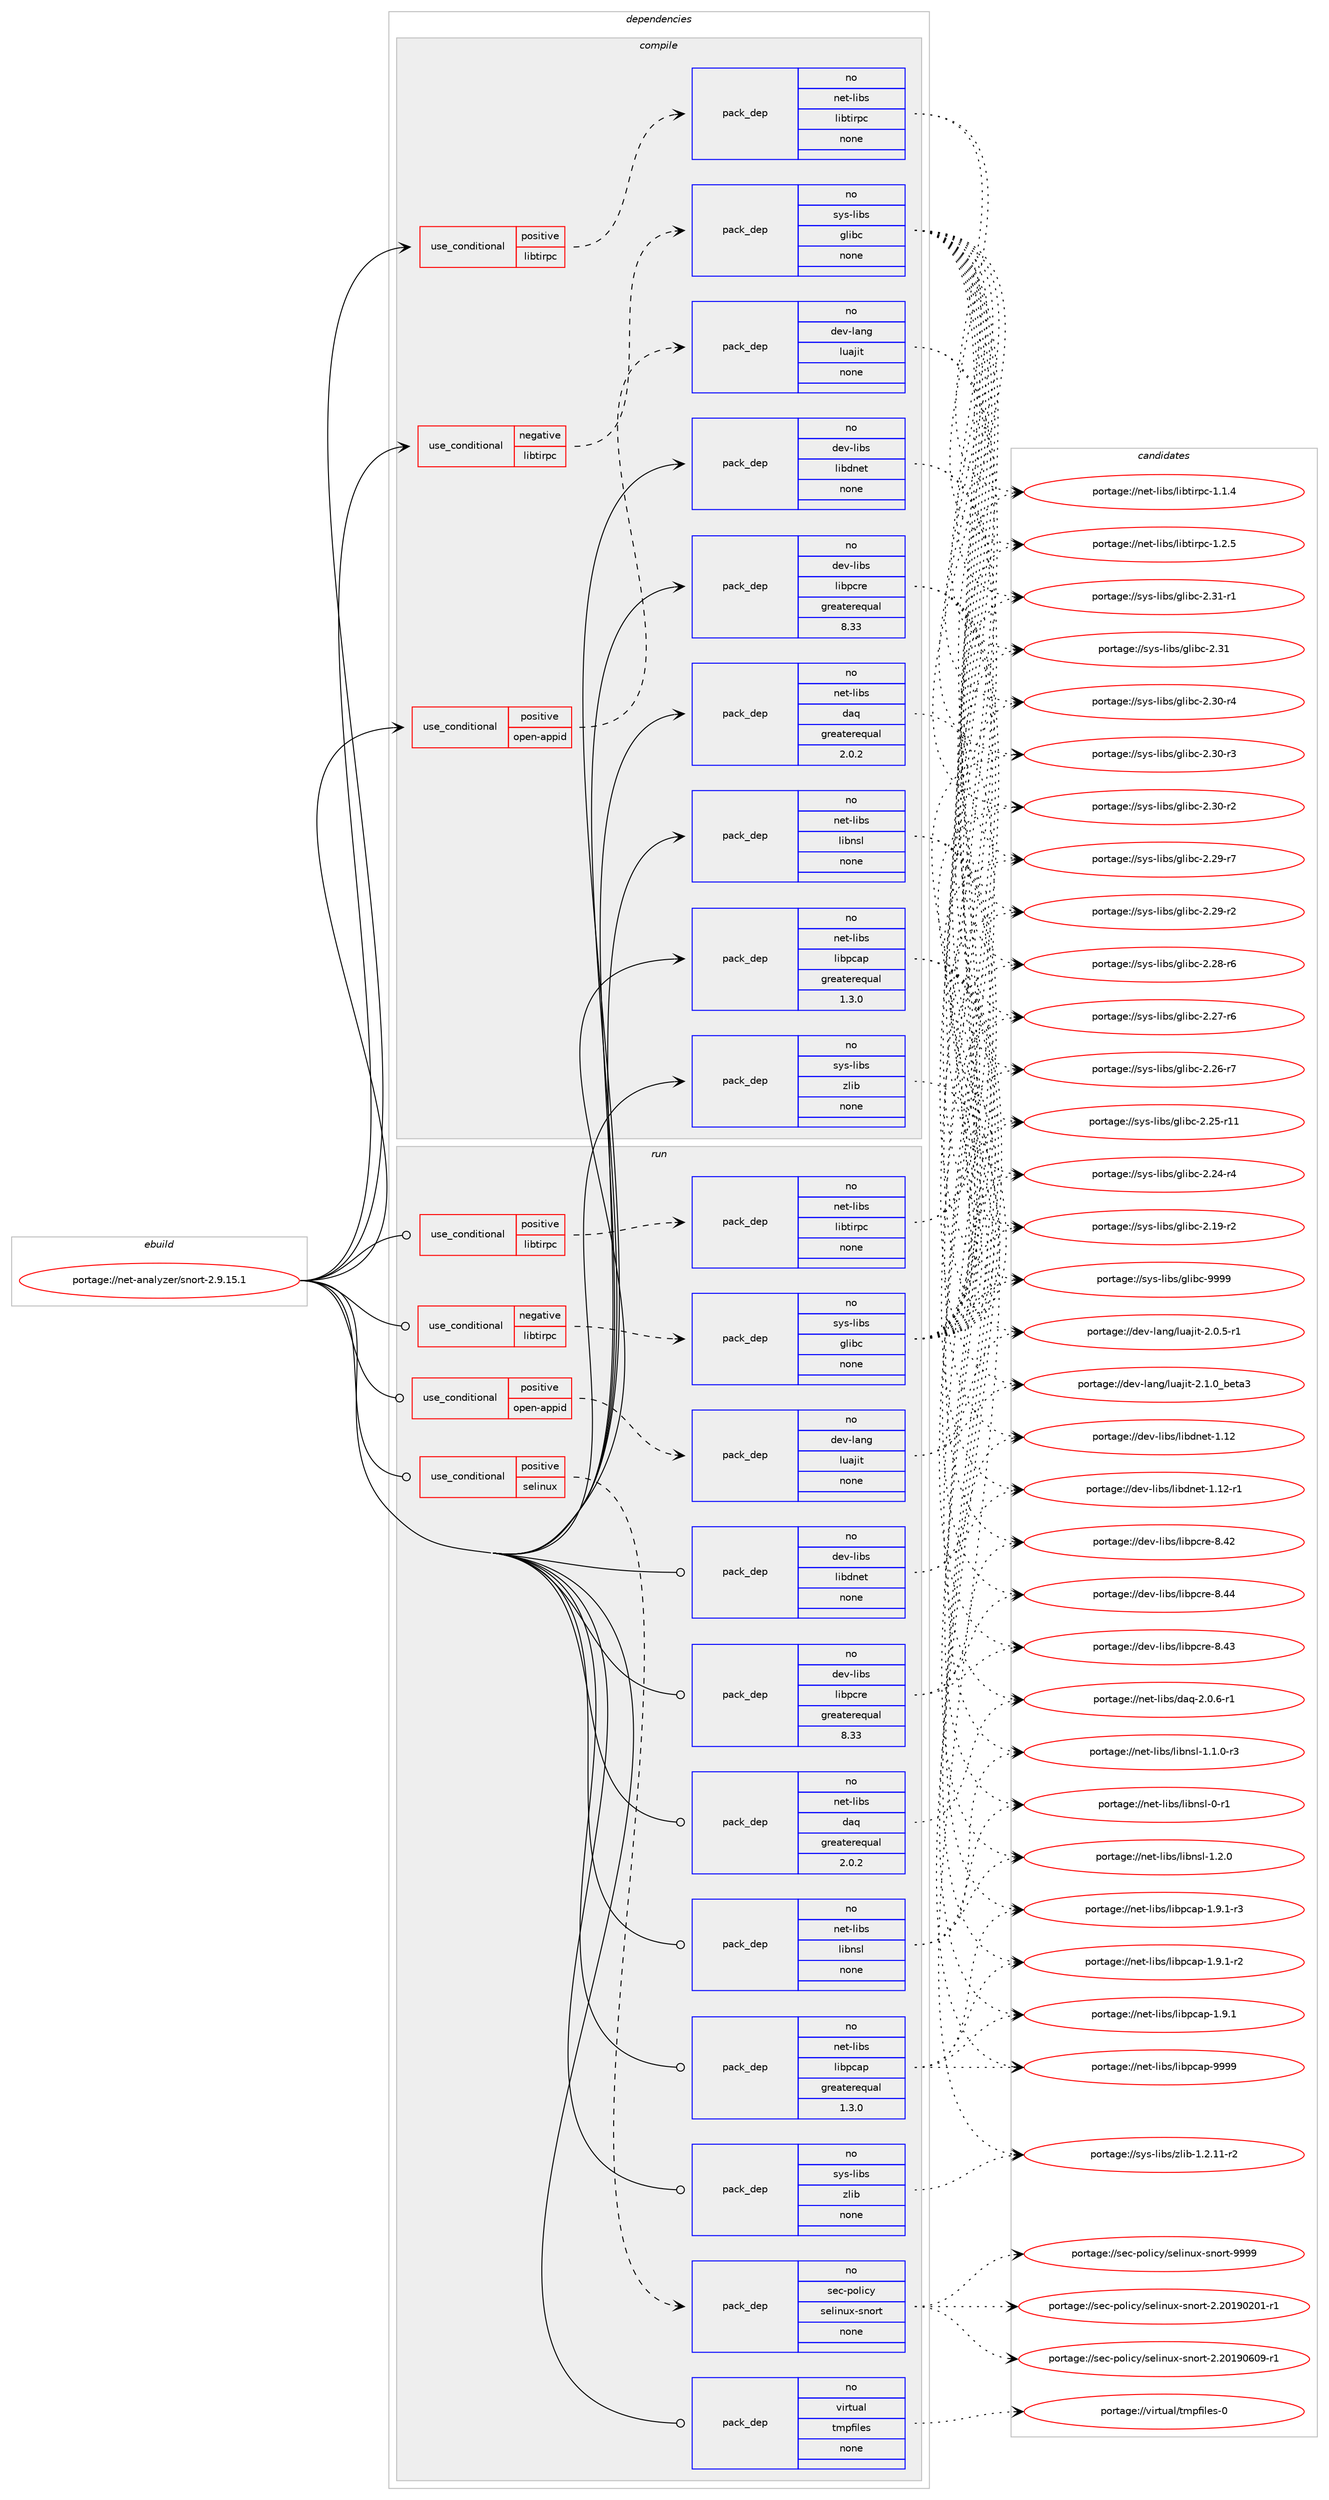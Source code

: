 digraph prolog {

# *************
# Graph options
# *************

newrank=true;
concentrate=true;
compound=true;
graph [rankdir=LR,fontname=Helvetica,fontsize=10,ranksep=1.5];#, ranksep=2.5, nodesep=0.2];
edge  [arrowhead=vee];
node  [fontname=Helvetica,fontsize=10];

# **********
# The ebuild
# **********

subgraph cluster_leftcol {
color=gray;
rank=same;
label=<<i>ebuild</i>>;
id [label="portage://net-analyzer/snort-2.9.15.1", color=red, width=4, href="../net-analyzer/snort-2.9.15.1.svg"];
}

# ****************
# The dependencies
# ****************

subgraph cluster_midcol {
color=gray;
label=<<i>dependencies</i>>;
subgraph cluster_compile {
fillcolor="#eeeeee";
style=filled;
label=<<i>compile</i>>;
subgraph cond22885 {
dependency99904 [label=<<TABLE BORDER="0" CELLBORDER="1" CELLSPACING="0" CELLPADDING="4"><TR><TD ROWSPAN="3" CELLPADDING="10">use_conditional</TD></TR><TR><TD>negative</TD></TR><TR><TD>libtirpc</TD></TR></TABLE>>, shape=none, color=red];
subgraph pack75207 {
dependency99905 [label=<<TABLE BORDER="0" CELLBORDER="1" CELLSPACING="0" CELLPADDING="4" WIDTH="220"><TR><TD ROWSPAN="6" CELLPADDING="30">pack_dep</TD></TR><TR><TD WIDTH="110">no</TD></TR><TR><TD>sys-libs</TD></TR><TR><TD>glibc</TD></TR><TR><TD>none</TD></TR><TR><TD></TD></TR></TABLE>>, shape=none, color=blue];
}
dependency99904:e -> dependency99905:w [weight=20,style="dashed",arrowhead="vee"];
}
id:e -> dependency99904:w [weight=20,style="solid",arrowhead="vee"];
subgraph cond22886 {
dependency99906 [label=<<TABLE BORDER="0" CELLBORDER="1" CELLSPACING="0" CELLPADDING="4"><TR><TD ROWSPAN="3" CELLPADDING="10">use_conditional</TD></TR><TR><TD>positive</TD></TR><TR><TD>libtirpc</TD></TR></TABLE>>, shape=none, color=red];
subgraph pack75208 {
dependency99907 [label=<<TABLE BORDER="0" CELLBORDER="1" CELLSPACING="0" CELLPADDING="4" WIDTH="220"><TR><TD ROWSPAN="6" CELLPADDING="30">pack_dep</TD></TR><TR><TD WIDTH="110">no</TD></TR><TR><TD>net-libs</TD></TR><TR><TD>libtirpc</TD></TR><TR><TD>none</TD></TR><TR><TD></TD></TR></TABLE>>, shape=none, color=blue];
}
dependency99906:e -> dependency99907:w [weight=20,style="dashed",arrowhead="vee"];
}
id:e -> dependency99906:w [weight=20,style="solid",arrowhead="vee"];
subgraph cond22887 {
dependency99908 [label=<<TABLE BORDER="0" CELLBORDER="1" CELLSPACING="0" CELLPADDING="4"><TR><TD ROWSPAN="3" CELLPADDING="10">use_conditional</TD></TR><TR><TD>positive</TD></TR><TR><TD>open-appid</TD></TR></TABLE>>, shape=none, color=red];
subgraph pack75209 {
dependency99909 [label=<<TABLE BORDER="0" CELLBORDER="1" CELLSPACING="0" CELLPADDING="4" WIDTH="220"><TR><TD ROWSPAN="6" CELLPADDING="30">pack_dep</TD></TR><TR><TD WIDTH="110">no</TD></TR><TR><TD>dev-lang</TD></TR><TR><TD>luajit</TD></TR><TR><TD>none</TD></TR><TR><TD></TD></TR></TABLE>>, shape=none, color=blue];
}
dependency99908:e -> dependency99909:w [weight=20,style="dashed",arrowhead="vee"];
}
id:e -> dependency99908:w [weight=20,style="solid",arrowhead="vee"];
subgraph pack75210 {
dependency99910 [label=<<TABLE BORDER="0" CELLBORDER="1" CELLSPACING="0" CELLPADDING="4" WIDTH="220"><TR><TD ROWSPAN="6" CELLPADDING="30">pack_dep</TD></TR><TR><TD WIDTH="110">no</TD></TR><TR><TD>dev-libs</TD></TR><TR><TD>libdnet</TD></TR><TR><TD>none</TD></TR><TR><TD></TD></TR></TABLE>>, shape=none, color=blue];
}
id:e -> dependency99910:w [weight=20,style="solid",arrowhead="vee"];
subgraph pack75211 {
dependency99911 [label=<<TABLE BORDER="0" CELLBORDER="1" CELLSPACING="0" CELLPADDING="4" WIDTH="220"><TR><TD ROWSPAN="6" CELLPADDING="30">pack_dep</TD></TR><TR><TD WIDTH="110">no</TD></TR><TR><TD>dev-libs</TD></TR><TR><TD>libpcre</TD></TR><TR><TD>greaterequal</TD></TR><TR><TD>8.33</TD></TR></TABLE>>, shape=none, color=blue];
}
id:e -> dependency99911:w [weight=20,style="solid",arrowhead="vee"];
subgraph pack75212 {
dependency99912 [label=<<TABLE BORDER="0" CELLBORDER="1" CELLSPACING="0" CELLPADDING="4" WIDTH="220"><TR><TD ROWSPAN="6" CELLPADDING="30">pack_dep</TD></TR><TR><TD WIDTH="110">no</TD></TR><TR><TD>net-libs</TD></TR><TR><TD>daq</TD></TR><TR><TD>greaterequal</TD></TR><TR><TD>2.0.2</TD></TR></TABLE>>, shape=none, color=blue];
}
id:e -> dependency99912:w [weight=20,style="solid",arrowhead="vee"];
subgraph pack75213 {
dependency99913 [label=<<TABLE BORDER="0" CELLBORDER="1" CELLSPACING="0" CELLPADDING="4" WIDTH="220"><TR><TD ROWSPAN="6" CELLPADDING="30">pack_dep</TD></TR><TR><TD WIDTH="110">no</TD></TR><TR><TD>net-libs</TD></TR><TR><TD>libnsl</TD></TR><TR><TD>none</TD></TR><TR><TD></TD></TR></TABLE>>, shape=none, color=blue];
}
id:e -> dependency99913:w [weight=20,style="solid",arrowhead="vee"];
subgraph pack75214 {
dependency99914 [label=<<TABLE BORDER="0" CELLBORDER="1" CELLSPACING="0" CELLPADDING="4" WIDTH="220"><TR><TD ROWSPAN="6" CELLPADDING="30">pack_dep</TD></TR><TR><TD WIDTH="110">no</TD></TR><TR><TD>net-libs</TD></TR><TR><TD>libpcap</TD></TR><TR><TD>greaterequal</TD></TR><TR><TD>1.3.0</TD></TR></TABLE>>, shape=none, color=blue];
}
id:e -> dependency99914:w [weight=20,style="solid",arrowhead="vee"];
subgraph pack75215 {
dependency99915 [label=<<TABLE BORDER="0" CELLBORDER="1" CELLSPACING="0" CELLPADDING="4" WIDTH="220"><TR><TD ROWSPAN="6" CELLPADDING="30">pack_dep</TD></TR><TR><TD WIDTH="110">no</TD></TR><TR><TD>sys-libs</TD></TR><TR><TD>zlib</TD></TR><TR><TD>none</TD></TR><TR><TD></TD></TR></TABLE>>, shape=none, color=blue];
}
id:e -> dependency99915:w [weight=20,style="solid",arrowhead="vee"];
}
subgraph cluster_compileandrun {
fillcolor="#eeeeee";
style=filled;
label=<<i>compile and run</i>>;
}
subgraph cluster_run {
fillcolor="#eeeeee";
style=filled;
label=<<i>run</i>>;
subgraph cond22888 {
dependency99916 [label=<<TABLE BORDER="0" CELLBORDER="1" CELLSPACING="0" CELLPADDING="4"><TR><TD ROWSPAN="3" CELLPADDING="10">use_conditional</TD></TR><TR><TD>negative</TD></TR><TR><TD>libtirpc</TD></TR></TABLE>>, shape=none, color=red];
subgraph pack75216 {
dependency99917 [label=<<TABLE BORDER="0" CELLBORDER="1" CELLSPACING="0" CELLPADDING="4" WIDTH="220"><TR><TD ROWSPAN="6" CELLPADDING="30">pack_dep</TD></TR><TR><TD WIDTH="110">no</TD></TR><TR><TD>sys-libs</TD></TR><TR><TD>glibc</TD></TR><TR><TD>none</TD></TR><TR><TD></TD></TR></TABLE>>, shape=none, color=blue];
}
dependency99916:e -> dependency99917:w [weight=20,style="dashed",arrowhead="vee"];
}
id:e -> dependency99916:w [weight=20,style="solid",arrowhead="odot"];
subgraph cond22889 {
dependency99918 [label=<<TABLE BORDER="0" CELLBORDER="1" CELLSPACING="0" CELLPADDING="4"><TR><TD ROWSPAN="3" CELLPADDING="10">use_conditional</TD></TR><TR><TD>positive</TD></TR><TR><TD>libtirpc</TD></TR></TABLE>>, shape=none, color=red];
subgraph pack75217 {
dependency99919 [label=<<TABLE BORDER="0" CELLBORDER="1" CELLSPACING="0" CELLPADDING="4" WIDTH="220"><TR><TD ROWSPAN="6" CELLPADDING="30">pack_dep</TD></TR><TR><TD WIDTH="110">no</TD></TR><TR><TD>net-libs</TD></TR><TR><TD>libtirpc</TD></TR><TR><TD>none</TD></TR><TR><TD></TD></TR></TABLE>>, shape=none, color=blue];
}
dependency99918:e -> dependency99919:w [weight=20,style="dashed",arrowhead="vee"];
}
id:e -> dependency99918:w [weight=20,style="solid",arrowhead="odot"];
subgraph cond22890 {
dependency99920 [label=<<TABLE BORDER="0" CELLBORDER="1" CELLSPACING="0" CELLPADDING="4"><TR><TD ROWSPAN="3" CELLPADDING="10">use_conditional</TD></TR><TR><TD>positive</TD></TR><TR><TD>open-appid</TD></TR></TABLE>>, shape=none, color=red];
subgraph pack75218 {
dependency99921 [label=<<TABLE BORDER="0" CELLBORDER="1" CELLSPACING="0" CELLPADDING="4" WIDTH="220"><TR><TD ROWSPAN="6" CELLPADDING="30">pack_dep</TD></TR><TR><TD WIDTH="110">no</TD></TR><TR><TD>dev-lang</TD></TR><TR><TD>luajit</TD></TR><TR><TD>none</TD></TR><TR><TD></TD></TR></TABLE>>, shape=none, color=blue];
}
dependency99920:e -> dependency99921:w [weight=20,style="dashed",arrowhead="vee"];
}
id:e -> dependency99920:w [weight=20,style="solid",arrowhead="odot"];
subgraph cond22891 {
dependency99922 [label=<<TABLE BORDER="0" CELLBORDER="1" CELLSPACING="0" CELLPADDING="4"><TR><TD ROWSPAN="3" CELLPADDING="10">use_conditional</TD></TR><TR><TD>positive</TD></TR><TR><TD>selinux</TD></TR></TABLE>>, shape=none, color=red];
subgraph pack75219 {
dependency99923 [label=<<TABLE BORDER="0" CELLBORDER="1" CELLSPACING="0" CELLPADDING="4" WIDTH="220"><TR><TD ROWSPAN="6" CELLPADDING="30">pack_dep</TD></TR><TR><TD WIDTH="110">no</TD></TR><TR><TD>sec-policy</TD></TR><TR><TD>selinux-snort</TD></TR><TR><TD>none</TD></TR><TR><TD></TD></TR></TABLE>>, shape=none, color=blue];
}
dependency99922:e -> dependency99923:w [weight=20,style="dashed",arrowhead="vee"];
}
id:e -> dependency99922:w [weight=20,style="solid",arrowhead="odot"];
subgraph pack75220 {
dependency99924 [label=<<TABLE BORDER="0" CELLBORDER="1" CELLSPACING="0" CELLPADDING="4" WIDTH="220"><TR><TD ROWSPAN="6" CELLPADDING="30">pack_dep</TD></TR><TR><TD WIDTH="110">no</TD></TR><TR><TD>dev-libs</TD></TR><TR><TD>libdnet</TD></TR><TR><TD>none</TD></TR><TR><TD></TD></TR></TABLE>>, shape=none, color=blue];
}
id:e -> dependency99924:w [weight=20,style="solid",arrowhead="odot"];
subgraph pack75221 {
dependency99925 [label=<<TABLE BORDER="0" CELLBORDER="1" CELLSPACING="0" CELLPADDING="4" WIDTH="220"><TR><TD ROWSPAN="6" CELLPADDING="30">pack_dep</TD></TR><TR><TD WIDTH="110">no</TD></TR><TR><TD>dev-libs</TD></TR><TR><TD>libpcre</TD></TR><TR><TD>greaterequal</TD></TR><TR><TD>8.33</TD></TR></TABLE>>, shape=none, color=blue];
}
id:e -> dependency99925:w [weight=20,style="solid",arrowhead="odot"];
subgraph pack75222 {
dependency99926 [label=<<TABLE BORDER="0" CELLBORDER="1" CELLSPACING="0" CELLPADDING="4" WIDTH="220"><TR><TD ROWSPAN="6" CELLPADDING="30">pack_dep</TD></TR><TR><TD WIDTH="110">no</TD></TR><TR><TD>net-libs</TD></TR><TR><TD>daq</TD></TR><TR><TD>greaterequal</TD></TR><TR><TD>2.0.2</TD></TR></TABLE>>, shape=none, color=blue];
}
id:e -> dependency99926:w [weight=20,style="solid",arrowhead="odot"];
subgraph pack75223 {
dependency99927 [label=<<TABLE BORDER="0" CELLBORDER="1" CELLSPACING="0" CELLPADDING="4" WIDTH="220"><TR><TD ROWSPAN="6" CELLPADDING="30">pack_dep</TD></TR><TR><TD WIDTH="110">no</TD></TR><TR><TD>net-libs</TD></TR><TR><TD>libnsl</TD></TR><TR><TD>none</TD></TR><TR><TD></TD></TR></TABLE>>, shape=none, color=blue];
}
id:e -> dependency99927:w [weight=20,style="solid",arrowhead="odot"];
subgraph pack75224 {
dependency99928 [label=<<TABLE BORDER="0" CELLBORDER="1" CELLSPACING="0" CELLPADDING="4" WIDTH="220"><TR><TD ROWSPAN="6" CELLPADDING="30">pack_dep</TD></TR><TR><TD WIDTH="110">no</TD></TR><TR><TD>net-libs</TD></TR><TR><TD>libpcap</TD></TR><TR><TD>greaterequal</TD></TR><TR><TD>1.3.0</TD></TR></TABLE>>, shape=none, color=blue];
}
id:e -> dependency99928:w [weight=20,style="solid",arrowhead="odot"];
subgraph pack75225 {
dependency99929 [label=<<TABLE BORDER="0" CELLBORDER="1" CELLSPACING="0" CELLPADDING="4" WIDTH="220"><TR><TD ROWSPAN="6" CELLPADDING="30">pack_dep</TD></TR><TR><TD WIDTH="110">no</TD></TR><TR><TD>sys-libs</TD></TR><TR><TD>zlib</TD></TR><TR><TD>none</TD></TR><TR><TD></TD></TR></TABLE>>, shape=none, color=blue];
}
id:e -> dependency99929:w [weight=20,style="solid",arrowhead="odot"];
subgraph pack75226 {
dependency99930 [label=<<TABLE BORDER="0" CELLBORDER="1" CELLSPACING="0" CELLPADDING="4" WIDTH="220"><TR><TD ROWSPAN="6" CELLPADDING="30">pack_dep</TD></TR><TR><TD WIDTH="110">no</TD></TR><TR><TD>virtual</TD></TR><TR><TD>tmpfiles</TD></TR><TR><TD>none</TD></TR><TR><TD></TD></TR></TABLE>>, shape=none, color=blue];
}
id:e -> dependency99930:w [weight=20,style="solid",arrowhead="odot"];
}
}

# **************
# The candidates
# **************

subgraph cluster_choices {
rank=same;
color=gray;
label=<<i>candidates</i>>;

subgraph choice75207 {
color=black;
nodesep=1;
choice11512111545108105981154710310810598994557575757 [label="portage://sys-libs/glibc-9999", color=red, width=4,href="../sys-libs/glibc-9999.svg"];
choice115121115451081059811547103108105989945504651494511449 [label="portage://sys-libs/glibc-2.31-r1", color=red, width=4,href="../sys-libs/glibc-2.31-r1.svg"];
choice11512111545108105981154710310810598994550465149 [label="portage://sys-libs/glibc-2.31", color=red, width=4,href="../sys-libs/glibc-2.31.svg"];
choice115121115451081059811547103108105989945504651484511452 [label="portage://sys-libs/glibc-2.30-r4", color=red, width=4,href="../sys-libs/glibc-2.30-r4.svg"];
choice115121115451081059811547103108105989945504651484511451 [label="portage://sys-libs/glibc-2.30-r3", color=red, width=4,href="../sys-libs/glibc-2.30-r3.svg"];
choice115121115451081059811547103108105989945504651484511450 [label="portage://sys-libs/glibc-2.30-r2", color=red, width=4,href="../sys-libs/glibc-2.30-r2.svg"];
choice115121115451081059811547103108105989945504650574511455 [label="portage://sys-libs/glibc-2.29-r7", color=red, width=4,href="../sys-libs/glibc-2.29-r7.svg"];
choice115121115451081059811547103108105989945504650574511450 [label="portage://sys-libs/glibc-2.29-r2", color=red, width=4,href="../sys-libs/glibc-2.29-r2.svg"];
choice115121115451081059811547103108105989945504650564511454 [label="portage://sys-libs/glibc-2.28-r6", color=red, width=4,href="../sys-libs/glibc-2.28-r6.svg"];
choice115121115451081059811547103108105989945504650554511454 [label="portage://sys-libs/glibc-2.27-r6", color=red, width=4,href="../sys-libs/glibc-2.27-r6.svg"];
choice115121115451081059811547103108105989945504650544511455 [label="portage://sys-libs/glibc-2.26-r7", color=red, width=4,href="../sys-libs/glibc-2.26-r7.svg"];
choice11512111545108105981154710310810598994550465053451144949 [label="portage://sys-libs/glibc-2.25-r11", color=red, width=4,href="../sys-libs/glibc-2.25-r11.svg"];
choice115121115451081059811547103108105989945504650524511452 [label="portage://sys-libs/glibc-2.24-r4", color=red, width=4,href="../sys-libs/glibc-2.24-r4.svg"];
choice115121115451081059811547103108105989945504649574511450 [label="portage://sys-libs/glibc-2.19-r2", color=red, width=4,href="../sys-libs/glibc-2.19-r2.svg"];
dependency99905:e -> choice11512111545108105981154710310810598994557575757:w [style=dotted,weight="100"];
dependency99905:e -> choice115121115451081059811547103108105989945504651494511449:w [style=dotted,weight="100"];
dependency99905:e -> choice11512111545108105981154710310810598994550465149:w [style=dotted,weight="100"];
dependency99905:e -> choice115121115451081059811547103108105989945504651484511452:w [style=dotted,weight="100"];
dependency99905:e -> choice115121115451081059811547103108105989945504651484511451:w [style=dotted,weight="100"];
dependency99905:e -> choice115121115451081059811547103108105989945504651484511450:w [style=dotted,weight="100"];
dependency99905:e -> choice115121115451081059811547103108105989945504650574511455:w [style=dotted,weight="100"];
dependency99905:e -> choice115121115451081059811547103108105989945504650574511450:w [style=dotted,weight="100"];
dependency99905:e -> choice115121115451081059811547103108105989945504650564511454:w [style=dotted,weight="100"];
dependency99905:e -> choice115121115451081059811547103108105989945504650554511454:w [style=dotted,weight="100"];
dependency99905:e -> choice115121115451081059811547103108105989945504650544511455:w [style=dotted,weight="100"];
dependency99905:e -> choice11512111545108105981154710310810598994550465053451144949:w [style=dotted,weight="100"];
dependency99905:e -> choice115121115451081059811547103108105989945504650524511452:w [style=dotted,weight="100"];
dependency99905:e -> choice115121115451081059811547103108105989945504649574511450:w [style=dotted,weight="100"];
}
subgraph choice75208 {
color=black;
nodesep=1;
choice1101011164510810598115471081059811610511411299454946504653 [label="portage://net-libs/libtirpc-1.2.5", color=red, width=4,href="../net-libs/libtirpc-1.2.5.svg"];
choice1101011164510810598115471081059811610511411299454946494652 [label="portage://net-libs/libtirpc-1.1.4", color=red, width=4,href="../net-libs/libtirpc-1.1.4.svg"];
dependency99907:e -> choice1101011164510810598115471081059811610511411299454946504653:w [style=dotted,weight="100"];
dependency99907:e -> choice1101011164510810598115471081059811610511411299454946494652:w [style=dotted,weight="100"];
}
subgraph choice75209 {
color=black;
nodesep=1;
choice1001011184510897110103471081179710610511645504649464895981011169751 [label="portage://dev-lang/luajit-2.1.0_beta3", color=red, width=4,href="../dev-lang/luajit-2.1.0_beta3.svg"];
choice100101118451089711010347108117971061051164550464846534511449 [label="portage://dev-lang/luajit-2.0.5-r1", color=red, width=4,href="../dev-lang/luajit-2.0.5-r1.svg"];
dependency99909:e -> choice1001011184510897110103471081179710610511645504649464895981011169751:w [style=dotted,weight="100"];
dependency99909:e -> choice100101118451089711010347108117971061051164550464846534511449:w [style=dotted,weight="100"];
}
subgraph choice75210 {
color=black;
nodesep=1;
choice1001011184510810598115471081059810011010111645494649504511449 [label="portage://dev-libs/libdnet-1.12-r1", color=red, width=4,href="../dev-libs/libdnet-1.12-r1.svg"];
choice100101118451081059811547108105981001101011164549464950 [label="portage://dev-libs/libdnet-1.12", color=red, width=4,href="../dev-libs/libdnet-1.12.svg"];
dependency99910:e -> choice1001011184510810598115471081059810011010111645494649504511449:w [style=dotted,weight="100"];
dependency99910:e -> choice100101118451081059811547108105981001101011164549464950:w [style=dotted,weight="100"];
}
subgraph choice75211 {
color=black;
nodesep=1;
choice10010111845108105981154710810598112991141014556465252 [label="portage://dev-libs/libpcre-8.44", color=red, width=4,href="../dev-libs/libpcre-8.44.svg"];
choice10010111845108105981154710810598112991141014556465251 [label="portage://dev-libs/libpcre-8.43", color=red, width=4,href="../dev-libs/libpcre-8.43.svg"];
choice10010111845108105981154710810598112991141014556465250 [label="portage://dev-libs/libpcre-8.42", color=red, width=4,href="../dev-libs/libpcre-8.42.svg"];
dependency99911:e -> choice10010111845108105981154710810598112991141014556465252:w [style=dotted,weight="100"];
dependency99911:e -> choice10010111845108105981154710810598112991141014556465251:w [style=dotted,weight="100"];
dependency99911:e -> choice10010111845108105981154710810598112991141014556465250:w [style=dotted,weight="100"];
}
subgraph choice75212 {
color=black;
nodesep=1;
choice110101116451081059811547100971134550464846544511449 [label="portage://net-libs/daq-2.0.6-r1", color=red, width=4,href="../net-libs/daq-2.0.6-r1.svg"];
dependency99912:e -> choice110101116451081059811547100971134550464846544511449:w [style=dotted,weight="100"];
}
subgraph choice75213 {
color=black;
nodesep=1;
choice11010111645108105981154710810598110115108454946504648 [label="portage://net-libs/libnsl-1.2.0", color=red, width=4,href="../net-libs/libnsl-1.2.0.svg"];
choice110101116451081059811547108105981101151084549464946484511451 [label="portage://net-libs/libnsl-1.1.0-r3", color=red, width=4,href="../net-libs/libnsl-1.1.0-r3.svg"];
choice1101011164510810598115471081059811011510845484511449 [label="portage://net-libs/libnsl-0-r1", color=red, width=4,href="../net-libs/libnsl-0-r1.svg"];
dependency99913:e -> choice11010111645108105981154710810598110115108454946504648:w [style=dotted,weight="100"];
dependency99913:e -> choice110101116451081059811547108105981101151084549464946484511451:w [style=dotted,weight="100"];
dependency99913:e -> choice1101011164510810598115471081059811011510845484511449:w [style=dotted,weight="100"];
}
subgraph choice75214 {
color=black;
nodesep=1;
choice1101011164510810598115471081059811299971124557575757 [label="portage://net-libs/libpcap-9999", color=red, width=4,href="../net-libs/libpcap-9999.svg"];
choice1101011164510810598115471081059811299971124549465746494511451 [label="portage://net-libs/libpcap-1.9.1-r3", color=red, width=4,href="../net-libs/libpcap-1.9.1-r3.svg"];
choice1101011164510810598115471081059811299971124549465746494511450 [label="portage://net-libs/libpcap-1.9.1-r2", color=red, width=4,href="../net-libs/libpcap-1.9.1-r2.svg"];
choice110101116451081059811547108105981129997112454946574649 [label="portage://net-libs/libpcap-1.9.1", color=red, width=4,href="../net-libs/libpcap-1.9.1.svg"];
dependency99914:e -> choice1101011164510810598115471081059811299971124557575757:w [style=dotted,weight="100"];
dependency99914:e -> choice1101011164510810598115471081059811299971124549465746494511451:w [style=dotted,weight="100"];
dependency99914:e -> choice1101011164510810598115471081059811299971124549465746494511450:w [style=dotted,weight="100"];
dependency99914:e -> choice110101116451081059811547108105981129997112454946574649:w [style=dotted,weight="100"];
}
subgraph choice75215 {
color=black;
nodesep=1;
choice11512111545108105981154712210810598454946504649494511450 [label="portage://sys-libs/zlib-1.2.11-r2", color=red, width=4,href="../sys-libs/zlib-1.2.11-r2.svg"];
dependency99915:e -> choice11512111545108105981154712210810598454946504649494511450:w [style=dotted,weight="100"];
}
subgraph choice75216 {
color=black;
nodesep=1;
choice11512111545108105981154710310810598994557575757 [label="portage://sys-libs/glibc-9999", color=red, width=4,href="../sys-libs/glibc-9999.svg"];
choice115121115451081059811547103108105989945504651494511449 [label="portage://sys-libs/glibc-2.31-r1", color=red, width=4,href="../sys-libs/glibc-2.31-r1.svg"];
choice11512111545108105981154710310810598994550465149 [label="portage://sys-libs/glibc-2.31", color=red, width=4,href="../sys-libs/glibc-2.31.svg"];
choice115121115451081059811547103108105989945504651484511452 [label="portage://sys-libs/glibc-2.30-r4", color=red, width=4,href="../sys-libs/glibc-2.30-r4.svg"];
choice115121115451081059811547103108105989945504651484511451 [label="portage://sys-libs/glibc-2.30-r3", color=red, width=4,href="../sys-libs/glibc-2.30-r3.svg"];
choice115121115451081059811547103108105989945504651484511450 [label="portage://sys-libs/glibc-2.30-r2", color=red, width=4,href="../sys-libs/glibc-2.30-r2.svg"];
choice115121115451081059811547103108105989945504650574511455 [label="portage://sys-libs/glibc-2.29-r7", color=red, width=4,href="../sys-libs/glibc-2.29-r7.svg"];
choice115121115451081059811547103108105989945504650574511450 [label="portage://sys-libs/glibc-2.29-r2", color=red, width=4,href="../sys-libs/glibc-2.29-r2.svg"];
choice115121115451081059811547103108105989945504650564511454 [label="portage://sys-libs/glibc-2.28-r6", color=red, width=4,href="../sys-libs/glibc-2.28-r6.svg"];
choice115121115451081059811547103108105989945504650554511454 [label="portage://sys-libs/glibc-2.27-r6", color=red, width=4,href="../sys-libs/glibc-2.27-r6.svg"];
choice115121115451081059811547103108105989945504650544511455 [label="portage://sys-libs/glibc-2.26-r7", color=red, width=4,href="../sys-libs/glibc-2.26-r7.svg"];
choice11512111545108105981154710310810598994550465053451144949 [label="portage://sys-libs/glibc-2.25-r11", color=red, width=4,href="../sys-libs/glibc-2.25-r11.svg"];
choice115121115451081059811547103108105989945504650524511452 [label="portage://sys-libs/glibc-2.24-r4", color=red, width=4,href="../sys-libs/glibc-2.24-r4.svg"];
choice115121115451081059811547103108105989945504649574511450 [label="portage://sys-libs/glibc-2.19-r2", color=red, width=4,href="../sys-libs/glibc-2.19-r2.svg"];
dependency99917:e -> choice11512111545108105981154710310810598994557575757:w [style=dotted,weight="100"];
dependency99917:e -> choice115121115451081059811547103108105989945504651494511449:w [style=dotted,weight="100"];
dependency99917:e -> choice11512111545108105981154710310810598994550465149:w [style=dotted,weight="100"];
dependency99917:e -> choice115121115451081059811547103108105989945504651484511452:w [style=dotted,weight="100"];
dependency99917:e -> choice115121115451081059811547103108105989945504651484511451:w [style=dotted,weight="100"];
dependency99917:e -> choice115121115451081059811547103108105989945504651484511450:w [style=dotted,weight="100"];
dependency99917:e -> choice115121115451081059811547103108105989945504650574511455:w [style=dotted,weight="100"];
dependency99917:e -> choice115121115451081059811547103108105989945504650574511450:w [style=dotted,weight="100"];
dependency99917:e -> choice115121115451081059811547103108105989945504650564511454:w [style=dotted,weight="100"];
dependency99917:e -> choice115121115451081059811547103108105989945504650554511454:w [style=dotted,weight="100"];
dependency99917:e -> choice115121115451081059811547103108105989945504650544511455:w [style=dotted,weight="100"];
dependency99917:e -> choice11512111545108105981154710310810598994550465053451144949:w [style=dotted,weight="100"];
dependency99917:e -> choice115121115451081059811547103108105989945504650524511452:w [style=dotted,weight="100"];
dependency99917:e -> choice115121115451081059811547103108105989945504649574511450:w [style=dotted,weight="100"];
}
subgraph choice75217 {
color=black;
nodesep=1;
choice1101011164510810598115471081059811610511411299454946504653 [label="portage://net-libs/libtirpc-1.2.5", color=red, width=4,href="../net-libs/libtirpc-1.2.5.svg"];
choice1101011164510810598115471081059811610511411299454946494652 [label="portage://net-libs/libtirpc-1.1.4", color=red, width=4,href="../net-libs/libtirpc-1.1.4.svg"];
dependency99919:e -> choice1101011164510810598115471081059811610511411299454946504653:w [style=dotted,weight="100"];
dependency99919:e -> choice1101011164510810598115471081059811610511411299454946494652:w [style=dotted,weight="100"];
}
subgraph choice75218 {
color=black;
nodesep=1;
choice1001011184510897110103471081179710610511645504649464895981011169751 [label="portage://dev-lang/luajit-2.1.0_beta3", color=red, width=4,href="../dev-lang/luajit-2.1.0_beta3.svg"];
choice100101118451089711010347108117971061051164550464846534511449 [label="portage://dev-lang/luajit-2.0.5-r1", color=red, width=4,href="../dev-lang/luajit-2.0.5-r1.svg"];
dependency99921:e -> choice1001011184510897110103471081179710610511645504649464895981011169751:w [style=dotted,weight="100"];
dependency99921:e -> choice100101118451089711010347108117971061051164550464846534511449:w [style=dotted,weight="100"];
}
subgraph choice75219 {
color=black;
nodesep=1;
choice11510199451121111081059912147115101108105110117120451151101111141164557575757 [label="portage://sec-policy/selinux-snort-9999", color=red, width=4,href="../sec-policy/selinux-snort-9999.svg"];
choice115101994511211110810599121471151011081051101171204511511011111411645504650484957485448574511449 [label="portage://sec-policy/selinux-snort-2.20190609-r1", color=red, width=4,href="../sec-policy/selinux-snort-2.20190609-r1.svg"];
choice115101994511211110810599121471151011081051101171204511511011111411645504650484957485048494511449 [label="portage://sec-policy/selinux-snort-2.20190201-r1", color=red, width=4,href="../sec-policy/selinux-snort-2.20190201-r1.svg"];
dependency99923:e -> choice11510199451121111081059912147115101108105110117120451151101111141164557575757:w [style=dotted,weight="100"];
dependency99923:e -> choice115101994511211110810599121471151011081051101171204511511011111411645504650484957485448574511449:w [style=dotted,weight="100"];
dependency99923:e -> choice115101994511211110810599121471151011081051101171204511511011111411645504650484957485048494511449:w [style=dotted,weight="100"];
}
subgraph choice75220 {
color=black;
nodesep=1;
choice1001011184510810598115471081059810011010111645494649504511449 [label="portage://dev-libs/libdnet-1.12-r1", color=red, width=4,href="../dev-libs/libdnet-1.12-r1.svg"];
choice100101118451081059811547108105981001101011164549464950 [label="portage://dev-libs/libdnet-1.12", color=red, width=4,href="../dev-libs/libdnet-1.12.svg"];
dependency99924:e -> choice1001011184510810598115471081059810011010111645494649504511449:w [style=dotted,weight="100"];
dependency99924:e -> choice100101118451081059811547108105981001101011164549464950:w [style=dotted,weight="100"];
}
subgraph choice75221 {
color=black;
nodesep=1;
choice10010111845108105981154710810598112991141014556465252 [label="portage://dev-libs/libpcre-8.44", color=red, width=4,href="../dev-libs/libpcre-8.44.svg"];
choice10010111845108105981154710810598112991141014556465251 [label="portage://dev-libs/libpcre-8.43", color=red, width=4,href="../dev-libs/libpcre-8.43.svg"];
choice10010111845108105981154710810598112991141014556465250 [label="portage://dev-libs/libpcre-8.42", color=red, width=4,href="../dev-libs/libpcre-8.42.svg"];
dependency99925:e -> choice10010111845108105981154710810598112991141014556465252:w [style=dotted,weight="100"];
dependency99925:e -> choice10010111845108105981154710810598112991141014556465251:w [style=dotted,weight="100"];
dependency99925:e -> choice10010111845108105981154710810598112991141014556465250:w [style=dotted,weight="100"];
}
subgraph choice75222 {
color=black;
nodesep=1;
choice110101116451081059811547100971134550464846544511449 [label="portage://net-libs/daq-2.0.6-r1", color=red, width=4,href="../net-libs/daq-2.0.6-r1.svg"];
dependency99926:e -> choice110101116451081059811547100971134550464846544511449:w [style=dotted,weight="100"];
}
subgraph choice75223 {
color=black;
nodesep=1;
choice11010111645108105981154710810598110115108454946504648 [label="portage://net-libs/libnsl-1.2.0", color=red, width=4,href="../net-libs/libnsl-1.2.0.svg"];
choice110101116451081059811547108105981101151084549464946484511451 [label="portage://net-libs/libnsl-1.1.0-r3", color=red, width=4,href="../net-libs/libnsl-1.1.0-r3.svg"];
choice1101011164510810598115471081059811011510845484511449 [label="portage://net-libs/libnsl-0-r1", color=red, width=4,href="../net-libs/libnsl-0-r1.svg"];
dependency99927:e -> choice11010111645108105981154710810598110115108454946504648:w [style=dotted,weight="100"];
dependency99927:e -> choice110101116451081059811547108105981101151084549464946484511451:w [style=dotted,weight="100"];
dependency99927:e -> choice1101011164510810598115471081059811011510845484511449:w [style=dotted,weight="100"];
}
subgraph choice75224 {
color=black;
nodesep=1;
choice1101011164510810598115471081059811299971124557575757 [label="portage://net-libs/libpcap-9999", color=red, width=4,href="../net-libs/libpcap-9999.svg"];
choice1101011164510810598115471081059811299971124549465746494511451 [label="portage://net-libs/libpcap-1.9.1-r3", color=red, width=4,href="../net-libs/libpcap-1.9.1-r3.svg"];
choice1101011164510810598115471081059811299971124549465746494511450 [label="portage://net-libs/libpcap-1.9.1-r2", color=red, width=4,href="../net-libs/libpcap-1.9.1-r2.svg"];
choice110101116451081059811547108105981129997112454946574649 [label="portage://net-libs/libpcap-1.9.1", color=red, width=4,href="../net-libs/libpcap-1.9.1.svg"];
dependency99928:e -> choice1101011164510810598115471081059811299971124557575757:w [style=dotted,weight="100"];
dependency99928:e -> choice1101011164510810598115471081059811299971124549465746494511451:w [style=dotted,weight="100"];
dependency99928:e -> choice1101011164510810598115471081059811299971124549465746494511450:w [style=dotted,weight="100"];
dependency99928:e -> choice110101116451081059811547108105981129997112454946574649:w [style=dotted,weight="100"];
}
subgraph choice75225 {
color=black;
nodesep=1;
choice11512111545108105981154712210810598454946504649494511450 [label="portage://sys-libs/zlib-1.2.11-r2", color=red, width=4,href="../sys-libs/zlib-1.2.11-r2.svg"];
dependency99929:e -> choice11512111545108105981154712210810598454946504649494511450:w [style=dotted,weight="100"];
}
subgraph choice75226 {
color=black;
nodesep=1;
choice11810511411611797108471161091121021051081011154548 [label="portage://virtual/tmpfiles-0", color=red, width=4,href="../virtual/tmpfiles-0.svg"];
dependency99930:e -> choice11810511411611797108471161091121021051081011154548:w [style=dotted,weight="100"];
}
}

}

